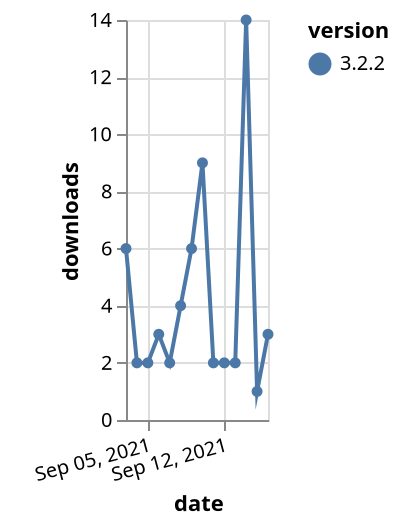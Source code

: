 {"$schema": "https://vega.github.io/schema/vega-lite/v5.json", "description": "A simple bar chart with embedded data.", "data": {"values": [{"date": "2021-09-03", "total": 4322, "delta": 6, "version": "3.2.2"}, {"date": "2021-09-04", "total": 4324, "delta": 2, "version": "3.2.2"}, {"date": "2021-09-05", "total": 4326, "delta": 2, "version": "3.2.2"}, {"date": "2021-09-06", "total": 4329, "delta": 3, "version": "3.2.2"}, {"date": "2021-09-07", "total": 4331, "delta": 2, "version": "3.2.2"}, {"date": "2021-09-08", "total": 4335, "delta": 4, "version": "3.2.2"}, {"date": "2021-09-09", "total": 4341, "delta": 6, "version": "3.2.2"}, {"date": "2021-09-10", "total": 4350, "delta": 9, "version": "3.2.2"}, {"date": "2021-09-11", "total": 4352, "delta": 2, "version": "3.2.2"}, {"date": "2021-09-12", "total": 4354, "delta": 2, "version": "3.2.2"}, {"date": "2021-09-13", "total": 4356, "delta": 2, "version": "3.2.2"}, {"date": "2021-09-14", "total": 4370, "delta": 14, "version": "3.2.2"}, {"date": "2021-09-15", "total": 4371, "delta": 1, "version": "3.2.2"}, {"date": "2021-09-16", "total": 4374, "delta": 3, "version": "3.2.2"}]}, "width": "container", "mark": {"type": "line", "point": {"filled": true}}, "encoding": {"x": {"field": "date", "type": "temporal", "timeUnit": "yearmonthdate", "title": "date", "axis": {"labelAngle": -15}}, "y": {"field": "delta", "type": "quantitative", "title": "downloads"}, "color": {"field": "version", "type": "nominal"}, "tooltip": {"field": "delta"}}}